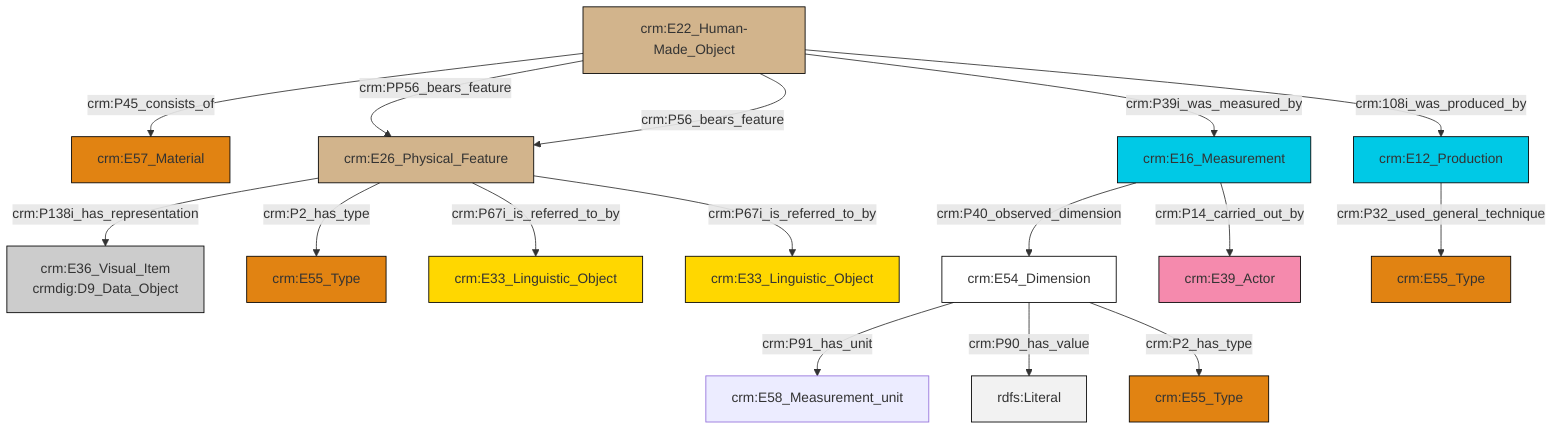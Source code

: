 graph TD
classDef Literal fill:#f2f2f2,stroke:#000000;
classDef CRM_Entity fill:#FFFFFF,stroke:#000000;
classDef Temporal_Entity fill:#00C9E6, stroke:#000000;
classDef Type fill:#E18312, stroke:#000000;
classDef Time-Span fill:#2C9C91, stroke:#000000;
classDef Appellation fill:#FFEB7F, stroke:#000000;
classDef Place fill:#008836, stroke:#000000;
classDef Persistent_Item fill:#B266B2, stroke:#000000;
classDef Conceptual_Object fill:#FFD700, stroke:#000000;
classDef Physical_Thing fill:#D2B48C, stroke:#000000;
classDef Actor fill:#f58aad, stroke:#000000;
classDef PC_Classes fill:#4ce600, stroke:#000000;
classDef Multi fill:#cccccc,stroke:#000000;

0["crm:E26_Physical_Feature"]:::Physical_Thing -->|crm:P138i_has_representation| 1["crm:E36_Visual_Item<br>crmdig:D9_Data_Object"]:::Multi
0["crm:E26_Physical_Feature"]:::Physical_Thing -->|crm:P2_has_type| 2["crm:E55_Type"]:::Type
0["crm:E26_Physical_Feature"]:::Physical_Thing -->|crm:P67i_is_referred_to_by| 8["crm:E33_Linguistic_Object"]:::Conceptual_Object
10["crm:E16_Measurement"]:::Temporal_Entity -->|crm:P40_observed_dimension| 4["crm:E54_Dimension"]:::CRM_Entity
4["crm:E54_Dimension"]:::CRM_Entity -->|crm:P91_has_unit| 11["crm:E58_Measurement_unit"]:::Default
13["crm:E22_Human-Made_Object"]:::Physical_Thing -->|crm:P45_consists_of| 14["crm:E57_Material"]:::Type
13["crm:E22_Human-Made_Object"]:::Physical_Thing -->|crm:PP56_bears_feature| 0["crm:E26_Physical_Feature"]:::Physical_Thing
13["crm:E22_Human-Made_Object"]:::Physical_Thing -->|crm:P56_bears_feature| 0["crm:E26_Physical_Feature"]:::Physical_Thing
19["crm:E12_Production"]:::Temporal_Entity -->|crm:P32_used_general_technique| 21["crm:E55_Type"]:::Type
13["crm:E22_Human-Made_Object"]:::Physical_Thing -->|crm:P39i_was_measured_by| 10["crm:E16_Measurement"]:::Temporal_Entity
4["crm:E54_Dimension"]:::CRM_Entity -->|crm:P90_has_value| 24[rdfs:Literal]:::Literal
13["crm:E22_Human-Made_Object"]:::Physical_Thing -->|crm:108i_was_produced_by| 19["crm:E12_Production"]:::Temporal_Entity
4["crm:E54_Dimension"]:::CRM_Entity -->|crm:P2_has_type| 15["crm:E55_Type"]:::Type
10["crm:E16_Measurement"]:::Temporal_Entity -->|crm:P14_carried_out_by| 22["crm:E39_Actor"]:::Actor
0["crm:E26_Physical_Feature"]:::Physical_Thing -->|crm:P67i_is_referred_to_by| 6["crm:E33_Linguistic_Object"]:::Conceptual_Object